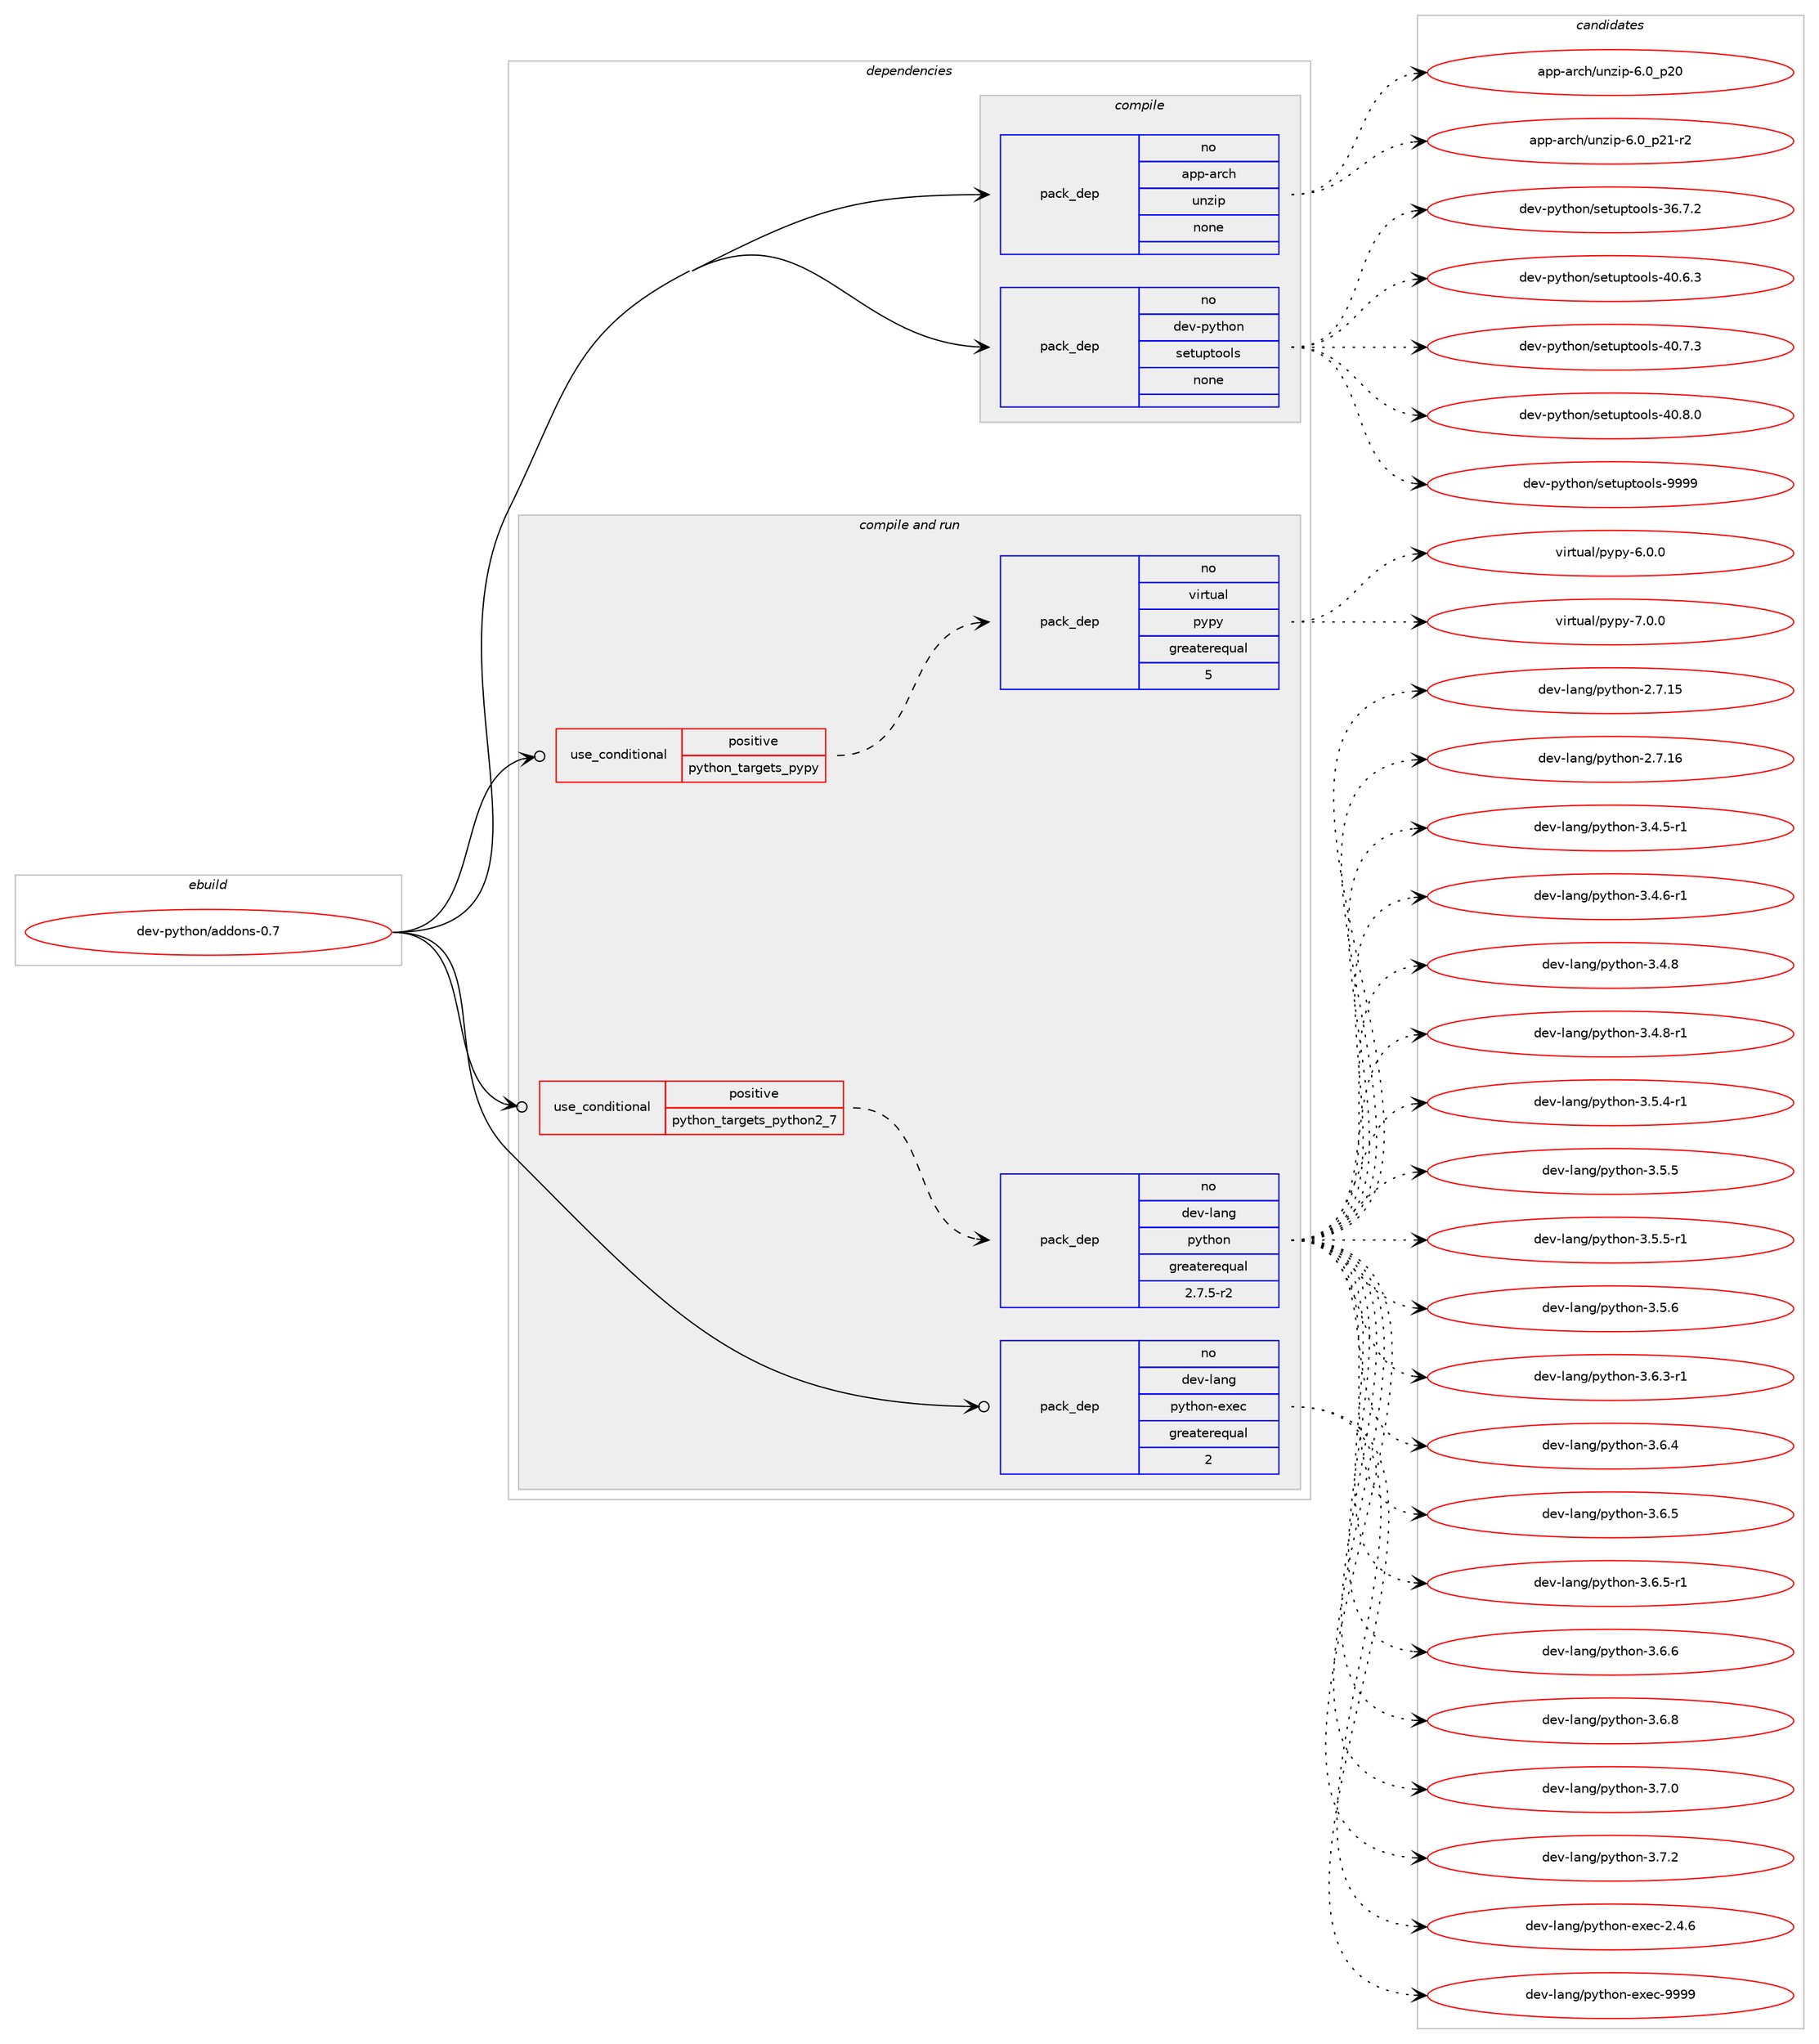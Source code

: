 digraph prolog {

# *************
# Graph options
# *************

newrank=true;
concentrate=true;
compound=true;
graph [rankdir=LR,fontname=Helvetica,fontsize=10,ranksep=1.5];#, ranksep=2.5, nodesep=0.2];
edge  [arrowhead=vee];
node  [fontname=Helvetica,fontsize=10];

# **********
# The ebuild
# **********

subgraph cluster_leftcol {
color=gray;
rank=same;
label=<<i>ebuild</i>>;
id [label="dev-python/addons-0.7", color=red, width=4, href="../dev-python/addons-0.7.svg"];
}

# ****************
# The dependencies
# ****************

subgraph cluster_midcol {
color=gray;
label=<<i>dependencies</i>>;
subgraph cluster_compile {
fillcolor="#eeeeee";
style=filled;
label=<<i>compile</i>>;
subgraph pack1003828 {
dependency1397644 [label=<<TABLE BORDER="0" CELLBORDER="1" CELLSPACING="0" CELLPADDING="4" WIDTH="220"><TR><TD ROWSPAN="6" CELLPADDING="30">pack_dep</TD></TR><TR><TD WIDTH="110">no</TD></TR><TR><TD>app-arch</TD></TR><TR><TD>unzip</TD></TR><TR><TD>none</TD></TR><TR><TD></TD></TR></TABLE>>, shape=none, color=blue];
}
id:e -> dependency1397644:w [weight=20,style="solid",arrowhead="vee"];
subgraph pack1003829 {
dependency1397645 [label=<<TABLE BORDER="0" CELLBORDER="1" CELLSPACING="0" CELLPADDING="4" WIDTH="220"><TR><TD ROWSPAN="6" CELLPADDING="30">pack_dep</TD></TR><TR><TD WIDTH="110">no</TD></TR><TR><TD>dev-python</TD></TR><TR><TD>setuptools</TD></TR><TR><TD>none</TD></TR><TR><TD></TD></TR></TABLE>>, shape=none, color=blue];
}
id:e -> dependency1397645:w [weight=20,style="solid",arrowhead="vee"];
}
subgraph cluster_compileandrun {
fillcolor="#eeeeee";
style=filled;
label=<<i>compile and run</i>>;
subgraph cond370591 {
dependency1397646 [label=<<TABLE BORDER="0" CELLBORDER="1" CELLSPACING="0" CELLPADDING="4"><TR><TD ROWSPAN="3" CELLPADDING="10">use_conditional</TD></TR><TR><TD>positive</TD></TR><TR><TD>python_targets_pypy</TD></TR></TABLE>>, shape=none, color=red];
subgraph pack1003830 {
dependency1397647 [label=<<TABLE BORDER="0" CELLBORDER="1" CELLSPACING="0" CELLPADDING="4" WIDTH="220"><TR><TD ROWSPAN="6" CELLPADDING="30">pack_dep</TD></TR><TR><TD WIDTH="110">no</TD></TR><TR><TD>virtual</TD></TR><TR><TD>pypy</TD></TR><TR><TD>greaterequal</TD></TR><TR><TD>5</TD></TR></TABLE>>, shape=none, color=blue];
}
dependency1397646:e -> dependency1397647:w [weight=20,style="dashed",arrowhead="vee"];
}
id:e -> dependency1397646:w [weight=20,style="solid",arrowhead="odotvee"];
subgraph cond370592 {
dependency1397648 [label=<<TABLE BORDER="0" CELLBORDER="1" CELLSPACING="0" CELLPADDING="4"><TR><TD ROWSPAN="3" CELLPADDING="10">use_conditional</TD></TR><TR><TD>positive</TD></TR><TR><TD>python_targets_python2_7</TD></TR></TABLE>>, shape=none, color=red];
subgraph pack1003831 {
dependency1397649 [label=<<TABLE BORDER="0" CELLBORDER="1" CELLSPACING="0" CELLPADDING="4" WIDTH="220"><TR><TD ROWSPAN="6" CELLPADDING="30">pack_dep</TD></TR><TR><TD WIDTH="110">no</TD></TR><TR><TD>dev-lang</TD></TR><TR><TD>python</TD></TR><TR><TD>greaterequal</TD></TR><TR><TD>2.7.5-r2</TD></TR></TABLE>>, shape=none, color=blue];
}
dependency1397648:e -> dependency1397649:w [weight=20,style="dashed",arrowhead="vee"];
}
id:e -> dependency1397648:w [weight=20,style="solid",arrowhead="odotvee"];
subgraph pack1003832 {
dependency1397650 [label=<<TABLE BORDER="0" CELLBORDER="1" CELLSPACING="0" CELLPADDING="4" WIDTH="220"><TR><TD ROWSPAN="6" CELLPADDING="30">pack_dep</TD></TR><TR><TD WIDTH="110">no</TD></TR><TR><TD>dev-lang</TD></TR><TR><TD>python-exec</TD></TR><TR><TD>greaterequal</TD></TR><TR><TD>2</TD></TR></TABLE>>, shape=none, color=blue];
}
id:e -> dependency1397650:w [weight=20,style="solid",arrowhead="odotvee"];
}
subgraph cluster_run {
fillcolor="#eeeeee";
style=filled;
label=<<i>run</i>>;
}
}

# **************
# The candidates
# **************

subgraph cluster_choices {
rank=same;
color=gray;
label=<<i>candidates</i>>;

subgraph choice1003828 {
color=black;
nodesep=1;
choice971121124597114991044711711012210511245544648951125048 [label="app-arch/unzip-6.0_p20", color=red, width=4,href="../app-arch/unzip-6.0_p20.svg"];
choice9711211245971149910447117110122105112455446489511250494511450 [label="app-arch/unzip-6.0_p21-r2", color=red, width=4,href="../app-arch/unzip-6.0_p21-r2.svg"];
dependency1397644:e -> choice971121124597114991044711711012210511245544648951125048:w [style=dotted,weight="100"];
dependency1397644:e -> choice9711211245971149910447117110122105112455446489511250494511450:w [style=dotted,weight="100"];
}
subgraph choice1003829 {
color=black;
nodesep=1;
choice100101118451121211161041111104711510111611711211611111110811545515446554650 [label="dev-python/setuptools-36.7.2", color=red, width=4,href="../dev-python/setuptools-36.7.2.svg"];
choice100101118451121211161041111104711510111611711211611111110811545524846544651 [label="dev-python/setuptools-40.6.3", color=red, width=4,href="../dev-python/setuptools-40.6.3.svg"];
choice100101118451121211161041111104711510111611711211611111110811545524846554651 [label="dev-python/setuptools-40.7.3", color=red, width=4,href="../dev-python/setuptools-40.7.3.svg"];
choice100101118451121211161041111104711510111611711211611111110811545524846564648 [label="dev-python/setuptools-40.8.0", color=red, width=4,href="../dev-python/setuptools-40.8.0.svg"];
choice10010111845112121116104111110471151011161171121161111111081154557575757 [label="dev-python/setuptools-9999", color=red, width=4,href="../dev-python/setuptools-9999.svg"];
dependency1397645:e -> choice100101118451121211161041111104711510111611711211611111110811545515446554650:w [style=dotted,weight="100"];
dependency1397645:e -> choice100101118451121211161041111104711510111611711211611111110811545524846544651:w [style=dotted,weight="100"];
dependency1397645:e -> choice100101118451121211161041111104711510111611711211611111110811545524846554651:w [style=dotted,weight="100"];
dependency1397645:e -> choice100101118451121211161041111104711510111611711211611111110811545524846564648:w [style=dotted,weight="100"];
dependency1397645:e -> choice10010111845112121116104111110471151011161171121161111111081154557575757:w [style=dotted,weight="100"];
}
subgraph choice1003830 {
color=black;
nodesep=1;
choice1181051141161179710847112121112121455446484648 [label="virtual/pypy-6.0.0", color=red, width=4,href="../virtual/pypy-6.0.0.svg"];
choice1181051141161179710847112121112121455546484648 [label="virtual/pypy-7.0.0", color=red, width=4,href="../virtual/pypy-7.0.0.svg"];
dependency1397647:e -> choice1181051141161179710847112121112121455446484648:w [style=dotted,weight="100"];
dependency1397647:e -> choice1181051141161179710847112121112121455546484648:w [style=dotted,weight="100"];
}
subgraph choice1003831 {
color=black;
nodesep=1;
choice10010111845108971101034711212111610411111045504655464953 [label="dev-lang/python-2.7.15", color=red, width=4,href="../dev-lang/python-2.7.15.svg"];
choice10010111845108971101034711212111610411111045504655464954 [label="dev-lang/python-2.7.16", color=red, width=4,href="../dev-lang/python-2.7.16.svg"];
choice1001011184510897110103471121211161041111104551465246534511449 [label="dev-lang/python-3.4.5-r1", color=red, width=4,href="../dev-lang/python-3.4.5-r1.svg"];
choice1001011184510897110103471121211161041111104551465246544511449 [label="dev-lang/python-3.4.6-r1", color=red, width=4,href="../dev-lang/python-3.4.6-r1.svg"];
choice100101118451089711010347112121116104111110455146524656 [label="dev-lang/python-3.4.8", color=red, width=4,href="../dev-lang/python-3.4.8.svg"];
choice1001011184510897110103471121211161041111104551465246564511449 [label="dev-lang/python-3.4.8-r1", color=red, width=4,href="../dev-lang/python-3.4.8-r1.svg"];
choice1001011184510897110103471121211161041111104551465346524511449 [label="dev-lang/python-3.5.4-r1", color=red, width=4,href="../dev-lang/python-3.5.4-r1.svg"];
choice100101118451089711010347112121116104111110455146534653 [label="dev-lang/python-3.5.5", color=red, width=4,href="../dev-lang/python-3.5.5.svg"];
choice1001011184510897110103471121211161041111104551465346534511449 [label="dev-lang/python-3.5.5-r1", color=red, width=4,href="../dev-lang/python-3.5.5-r1.svg"];
choice100101118451089711010347112121116104111110455146534654 [label="dev-lang/python-3.5.6", color=red, width=4,href="../dev-lang/python-3.5.6.svg"];
choice1001011184510897110103471121211161041111104551465446514511449 [label="dev-lang/python-3.6.3-r1", color=red, width=4,href="../dev-lang/python-3.6.3-r1.svg"];
choice100101118451089711010347112121116104111110455146544652 [label="dev-lang/python-3.6.4", color=red, width=4,href="../dev-lang/python-3.6.4.svg"];
choice100101118451089711010347112121116104111110455146544653 [label="dev-lang/python-3.6.5", color=red, width=4,href="../dev-lang/python-3.6.5.svg"];
choice1001011184510897110103471121211161041111104551465446534511449 [label="dev-lang/python-3.6.5-r1", color=red, width=4,href="../dev-lang/python-3.6.5-r1.svg"];
choice100101118451089711010347112121116104111110455146544654 [label="dev-lang/python-3.6.6", color=red, width=4,href="../dev-lang/python-3.6.6.svg"];
choice100101118451089711010347112121116104111110455146544656 [label="dev-lang/python-3.6.8", color=red, width=4,href="../dev-lang/python-3.6.8.svg"];
choice100101118451089711010347112121116104111110455146554648 [label="dev-lang/python-3.7.0", color=red, width=4,href="../dev-lang/python-3.7.0.svg"];
choice100101118451089711010347112121116104111110455146554650 [label="dev-lang/python-3.7.2", color=red, width=4,href="../dev-lang/python-3.7.2.svg"];
dependency1397649:e -> choice10010111845108971101034711212111610411111045504655464953:w [style=dotted,weight="100"];
dependency1397649:e -> choice10010111845108971101034711212111610411111045504655464954:w [style=dotted,weight="100"];
dependency1397649:e -> choice1001011184510897110103471121211161041111104551465246534511449:w [style=dotted,weight="100"];
dependency1397649:e -> choice1001011184510897110103471121211161041111104551465246544511449:w [style=dotted,weight="100"];
dependency1397649:e -> choice100101118451089711010347112121116104111110455146524656:w [style=dotted,weight="100"];
dependency1397649:e -> choice1001011184510897110103471121211161041111104551465246564511449:w [style=dotted,weight="100"];
dependency1397649:e -> choice1001011184510897110103471121211161041111104551465346524511449:w [style=dotted,weight="100"];
dependency1397649:e -> choice100101118451089711010347112121116104111110455146534653:w [style=dotted,weight="100"];
dependency1397649:e -> choice1001011184510897110103471121211161041111104551465346534511449:w [style=dotted,weight="100"];
dependency1397649:e -> choice100101118451089711010347112121116104111110455146534654:w [style=dotted,weight="100"];
dependency1397649:e -> choice1001011184510897110103471121211161041111104551465446514511449:w [style=dotted,weight="100"];
dependency1397649:e -> choice100101118451089711010347112121116104111110455146544652:w [style=dotted,weight="100"];
dependency1397649:e -> choice100101118451089711010347112121116104111110455146544653:w [style=dotted,weight="100"];
dependency1397649:e -> choice1001011184510897110103471121211161041111104551465446534511449:w [style=dotted,weight="100"];
dependency1397649:e -> choice100101118451089711010347112121116104111110455146544654:w [style=dotted,weight="100"];
dependency1397649:e -> choice100101118451089711010347112121116104111110455146544656:w [style=dotted,weight="100"];
dependency1397649:e -> choice100101118451089711010347112121116104111110455146554648:w [style=dotted,weight="100"];
dependency1397649:e -> choice100101118451089711010347112121116104111110455146554650:w [style=dotted,weight="100"];
}
subgraph choice1003832 {
color=black;
nodesep=1;
choice1001011184510897110103471121211161041111104510112010199455046524654 [label="dev-lang/python-exec-2.4.6", color=red, width=4,href="../dev-lang/python-exec-2.4.6.svg"];
choice10010111845108971101034711212111610411111045101120101994557575757 [label="dev-lang/python-exec-9999", color=red, width=4,href="../dev-lang/python-exec-9999.svg"];
dependency1397650:e -> choice1001011184510897110103471121211161041111104510112010199455046524654:w [style=dotted,weight="100"];
dependency1397650:e -> choice10010111845108971101034711212111610411111045101120101994557575757:w [style=dotted,weight="100"];
}
}

}
